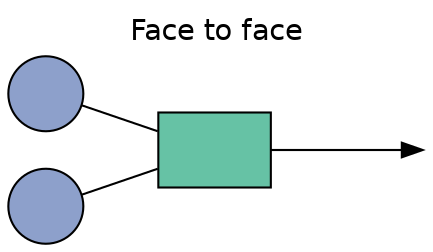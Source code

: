 digraph {
  node[shape=circle label="" style=filled];
  rankdir=LR;
  bgcolor="transparent"
  
  label="Face to face";
  fontname=Helvetica;
  labelloc="t";
  
  { player1, player2 } -> shared_laptop[dir=none];
  shared_laptop -> shared_laptop_end[minlen=2];

  player1, player2[fillcolor="#8DA0CB"];
  shared_laptop[shape=rectangle fillcolor="#66C2A5"];
  shared_laptop_end[style=invis width=0];
}